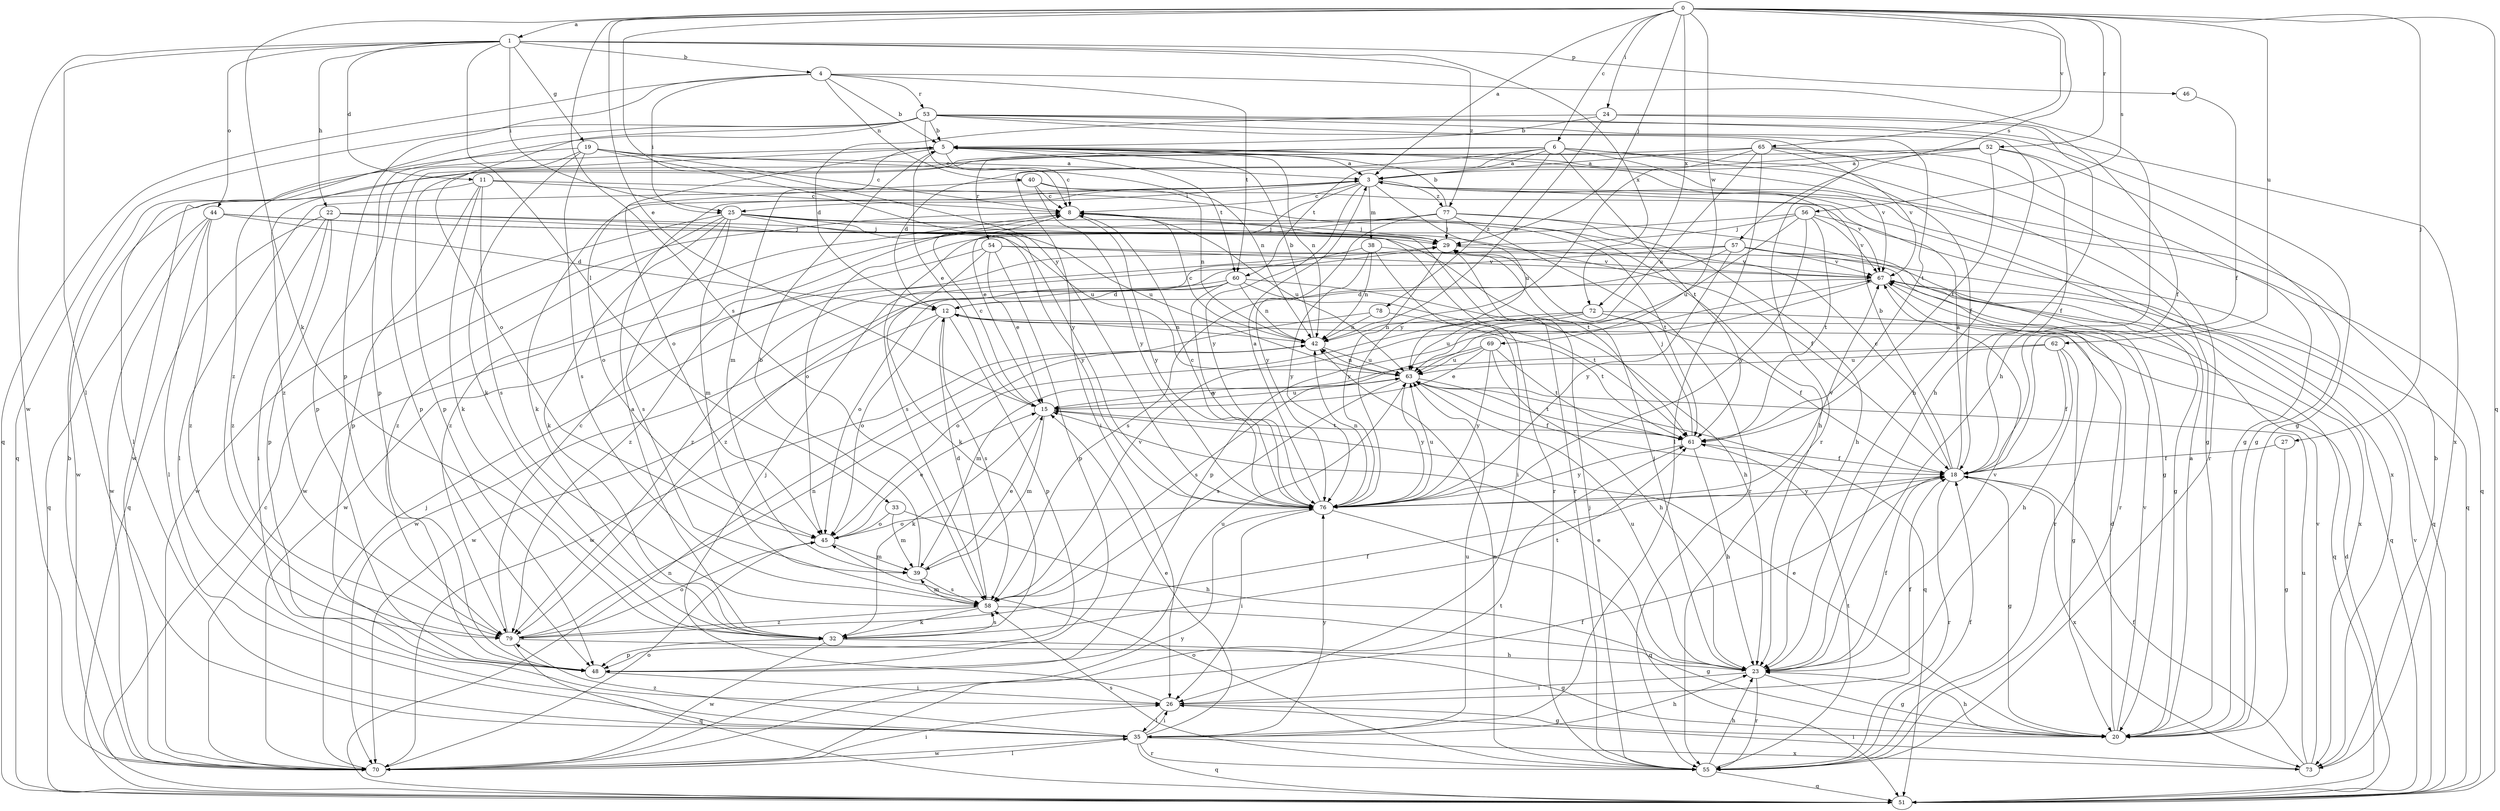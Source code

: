 strict digraph  {
0;
1;
3;
4;
5;
6;
8;
11;
12;
15;
18;
19;
20;
22;
23;
24;
25;
26;
27;
29;
32;
33;
35;
38;
39;
40;
42;
44;
45;
46;
48;
51;
52;
53;
54;
55;
56;
57;
58;
60;
61;
62;
63;
65;
67;
69;
70;
72;
73;
76;
77;
78;
79;
0 -> 1  [label=a];
0 -> 3  [label=a];
0 -> 6  [label=c];
0 -> 15  [label=e];
0 -> 24  [label=i];
0 -> 27  [label=j];
0 -> 29  [label=j];
0 -> 32  [label=k];
0 -> 51  [label=q];
0 -> 52  [label=r];
0 -> 56  [label=s];
0 -> 57  [label=s];
0 -> 58  [label=s];
0 -> 62  [label=u];
0 -> 65  [label=v];
0 -> 69  [label=w];
0 -> 72  [label=x];
0 -> 76  [label=y];
1 -> 4  [label=b];
1 -> 11  [label=d];
1 -> 19  [label=g];
1 -> 22  [label=h];
1 -> 25  [label=i];
1 -> 33  [label=l];
1 -> 35  [label=l];
1 -> 44  [label=o];
1 -> 46  [label=p];
1 -> 70  [label=w];
1 -> 72  [label=x];
1 -> 77  [label=z];
3 -> 8  [label=c];
3 -> 15  [label=e];
3 -> 25  [label=i];
3 -> 32  [label=k];
3 -> 35  [label=l];
3 -> 38  [label=m];
3 -> 51  [label=q];
3 -> 63  [label=u];
3 -> 73  [label=x];
3 -> 76  [label=y];
3 -> 77  [label=z];
4 -> 5  [label=b];
4 -> 23  [label=h];
4 -> 25  [label=i];
4 -> 40  [label=n];
4 -> 48  [label=p];
4 -> 51  [label=q];
4 -> 53  [label=r];
4 -> 60  [label=t];
5 -> 3  [label=a];
5 -> 8  [label=c];
5 -> 15  [label=e];
5 -> 39  [label=m];
5 -> 42  [label=n];
5 -> 45  [label=o];
5 -> 48  [label=p];
5 -> 60  [label=t];
6 -> 3  [label=a];
6 -> 18  [label=f];
6 -> 20  [label=g];
6 -> 26  [label=i];
6 -> 48  [label=p];
6 -> 54  [label=r];
6 -> 60  [label=t];
6 -> 61  [label=t];
6 -> 67  [label=v];
6 -> 78  [label=z];
8 -> 29  [label=j];
8 -> 61  [label=t];
8 -> 63  [label=u];
8 -> 76  [label=y];
8 -> 79  [label=z];
11 -> 8  [label=c];
11 -> 23  [label=h];
11 -> 32  [label=k];
11 -> 48  [label=p];
11 -> 58  [label=s];
11 -> 70  [label=w];
12 -> 42  [label=n];
12 -> 45  [label=o];
12 -> 48  [label=p];
12 -> 58  [label=s];
12 -> 70  [label=w];
15 -> 8  [label=c];
15 -> 32  [label=k];
15 -> 39  [label=m];
15 -> 61  [label=t];
15 -> 63  [label=u];
18 -> 3  [label=a];
18 -> 5  [label=b];
18 -> 8  [label=c];
18 -> 20  [label=g];
18 -> 55  [label=r];
18 -> 73  [label=x];
18 -> 76  [label=y];
19 -> 3  [label=a];
19 -> 8  [label=c];
19 -> 32  [label=k];
19 -> 35  [label=l];
19 -> 42  [label=n];
19 -> 48  [label=p];
19 -> 58  [label=s];
19 -> 76  [label=y];
20 -> 3  [label=a];
20 -> 12  [label=d];
20 -> 15  [label=e];
20 -> 23  [label=h];
20 -> 67  [label=v];
22 -> 26  [label=i];
22 -> 29  [label=j];
22 -> 48  [label=p];
22 -> 51  [label=q];
22 -> 55  [label=r];
22 -> 63  [label=u];
22 -> 79  [label=z];
23 -> 15  [label=e];
23 -> 18  [label=f];
23 -> 20  [label=g];
23 -> 26  [label=i];
23 -> 29  [label=j];
23 -> 55  [label=r];
23 -> 63  [label=u];
23 -> 67  [label=v];
24 -> 5  [label=b];
24 -> 12  [label=d];
24 -> 18  [label=f];
24 -> 23  [label=h];
24 -> 42  [label=n];
25 -> 18  [label=f];
25 -> 29  [label=j];
25 -> 32  [label=k];
25 -> 39  [label=m];
25 -> 55  [label=r];
25 -> 58  [label=s];
25 -> 63  [label=u];
25 -> 70  [label=w];
25 -> 76  [label=y];
25 -> 79  [label=z];
26 -> 18  [label=f];
26 -> 20  [label=g];
26 -> 29  [label=j];
26 -> 35  [label=l];
27 -> 18  [label=f];
27 -> 20  [label=g];
29 -> 67  [label=v];
29 -> 76  [label=y];
32 -> 3  [label=a];
32 -> 20  [label=g];
32 -> 48  [label=p];
32 -> 58  [label=s];
32 -> 61  [label=t];
32 -> 70  [label=w];
33 -> 23  [label=h];
33 -> 39  [label=m];
33 -> 45  [label=o];
35 -> 15  [label=e];
35 -> 23  [label=h];
35 -> 26  [label=i];
35 -> 51  [label=q];
35 -> 55  [label=r];
35 -> 63  [label=u];
35 -> 70  [label=w];
35 -> 73  [label=x];
35 -> 76  [label=y];
35 -> 79  [label=z];
38 -> 26  [label=i];
38 -> 42  [label=n];
38 -> 67  [label=v];
38 -> 76  [label=y];
38 -> 79  [label=z];
39 -> 5  [label=b];
39 -> 15  [label=e];
39 -> 58  [label=s];
40 -> 8  [label=c];
40 -> 42  [label=n];
40 -> 45  [label=o];
40 -> 67  [label=v];
40 -> 76  [label=y];
42 -> 5  [label=b];
42 -> 8  [label=c];
42 -> 63  [label=u];
44 -> 12  [label=d];
44 -> 29  [label=j];
44 -> 35  [label=l];
44 -> 51  [label=q];
44 -> 61  [label=t];
44 -> 70  [label=w];
44 -> 79  [label=z];
45 -> 15  [label=e];
45 -> 39  [label=m];
46 -> 18  [label=f];
48 -> 26  [label=i];
48 -> 63  [label=u];
51 -> 8  [label=c];
51 -> 12  [label=d];
51 -> 42  [label=n];
51 -> 67  [label=v];
52 -> 3  [label=a];
52 -> 12  [label=d];
52 -> 18  [label=f];
52 -> 20  [label=g];
52 -> 61  [label=t];
52 -> 70  [label=w];
53 -> 5  [label=b];
53 -> 8  [label=c];
53 -> 20  [label=g];
53 -> 23  [label=h];
53 -> 45  [label=o];
53 -> 48  [label=p];
53 -> 51  [label=q];
53 -> 55  [label=r];
53 -> 61  [label=t];
53 -> 73  [label=x];
53 -> 79  [label=z];
54 -> 15  [label=e];
54 -> 32  [label=k];
54 -> 48  [label=p];
54 -> 51  [label=q];
54 -> 67  [label=v];
54 -> 79  [label=z];
55 -> 18  [label=f];
55 -> 23  [label=h];
55 -> 29  [label=j];
55 -> 42  [label=n];
55 -> 45  [label=o];
55 -> 51  [label=q];
55 -> 58  [label=s];
55 -> 61  [label=t];
56 -> 29  [label=j];
56 -> 45  [label=o];
56 -> 51  [label=q];
56 -> 61  [label=t];
56 -> 63  [label=u];
56 -> 67  [label=v];
56 -> 76  [label=y];
57 -> 20  [label=g];
57 -> 55  [label=r];
57 -> 58  [label=s];
57 -> 67  [label=v];
57 -> 70  [label=w];
57 -> 76  [label=y];
57 -> 79  [label=z];
58 -> 12  [label=d];
58 -> 20  [label=g];
58 -> 32  [label=k];
58 -> 39  [label=m];
58 -> 67  [label=v];
58 -> 79  [label=z];
60 -> 12  [label=d];
60 -> 23  [label=h];
60 -> 42  [label=n];
60 -> 45  [label=o];
60 -> 61  [label=t];
60 -> 70  [label=w];
60 -> 76  [label=y];
61 -> 18  [label=f];
61 -> 23  [label=h];
61 -> 29  [label=j];
61 -> 76  [label=y];
62 -> 18  [label=f];
62 -> 20  [label=g];
62 -> 23  [label=h];
62 -> 39  [label=m];
62 -> 63  [label=u];
63 -> 15  [label=e];
63 -> 18  [label=f];
63 -> 42  [label=n];
63 -> 51  [label=q];
63 -> 58  [label=s];
63 -> 61  [label=t];
63 -> 76  [label=y];
65 -> 3  [label=a];
65 -> 20  [label=g];
65 -> 35  [label=l];
65 -> 55  [label=r];
65 -> 63  [label=u];
65 -> 67  [label=v];
65 -> 76  [label=y];
65 -> 79  [label=z];
67 -> 12  [label=d];
67 -> 48  [label=p];
67 -> 51  [label=q];
67 -> 55  [label=r];
67 -> 73  [label=x];
69 -> 15  [label=e];
69 -> 23  [label=h];
69 -> 58  [label=s];
69 -> 61  [label=t];
69 -> 63  [label=u];
69 -> 76  [label=y];
70 -> 5  [label=b];
70 -> 18  [label=f];
70 -> 26  [label=i];
70 -> 29  [label=j];
70 -> 35  [label=l];
70 -> 45  [label=o];
70 -> 61  [label=t];
70 -> 76  [label=y];
72 -> 18  [label=f];
72 -> 42  [label=n];
72 -> 45  [label=o];
72 -> 51  [label=q];
72 -> 63  [label=u];
73 -> 5  [label=b];
73 -> 18  [label=f];
73 -> 26  [label=i];
73 -> 63  [label=u];
73 -> 67  [label=v];
76 -> 3  [label=a];
76 -> 8  [label=c];
76 -> 26  [label=i];
76 -> 42  [label=n];
76 -> 45  [label=o];
76 -> 51  [label=q];
76 -> 63  [label=u];
76 -> 67  [label=v];
77 -> 5  [label=b];
77 -> 20  [label=g];
77 -> 23  [label=h];
77 -> 29  [label=j];
77 -> 55  [label=r];
77 -> 58  [label=s];
77 -> 70  [label=w];
77 -> 76  [label=y];
78 -> 42  [label=n];
78 -> 61  [label=t];
78 -> 70  [label=w];
79 -> 8  [label=c];
79 -> 18  [label=f];
79 -> 23  [label=h];
79 -> 42  [label=n];
79 -> 45  [label=o];
79 -> 51  [label=q];
}
